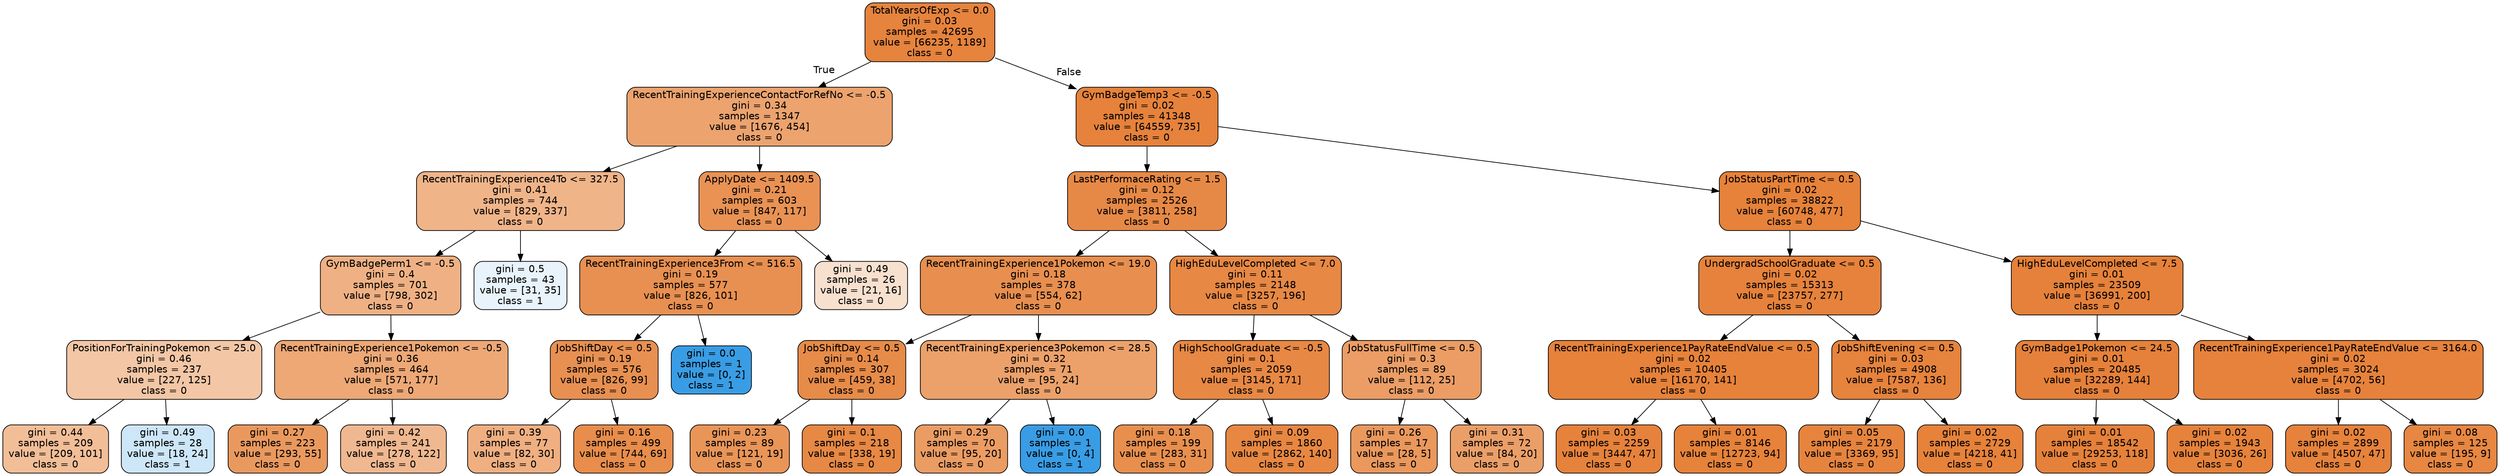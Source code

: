 digraph Tree {
node [shape=box, style="filled, rounded", color="black", fontname=helvetica] ;
edge [fontname=helvetica] ;
0 [label="TotalYearsOfExp <= 0.0\ngini = 0.03\nsamples = 42695\nvalue = [66235, 1189]\nclass = 0", fillcolor="#e58139fa"] ;
1 [label="RecentTrainingExperienceContactForRefNo <= -0.5\ngini = 0.34\nsamples = 1347\nvalue = [1676, 454]\nclass = 0", fillcolor="#e58139ba"] ;
0 -> 1 [labeldistance=2.5, labelangle=45, headlabel="True"] ;
2 [label="RecentTrainingExperience4To <= 327.5\ngini = 0.41\nsamples = 744\nvalue = [829, 337]\nclass = 0", fillcolor="#e5813997"] ;
1 -> 2 ;
3 [label="GymBadgePerm1 <= -0.5\ngini = 0.4\nsamples = 701\nvalue = [798, 302]\nclass = 0", fillcolor="#e581399e"] ;
2 -> 3 ;
4 [label="PositionForTrainingPokemon <= 25.0\ngini = 0.46\nsamples = 237\nvalue = [227, 125]\nclass = 0", fillcolor="#e5813973"] ;
3 -> 4 ;
5 [label="gini = 0.44\nsamples = 209\nvalue = [209, 101]\nclass = 0", fillcolor="#e5813984"] ;
4 -> 5 ;
6 [label="gini = 0.49\nsamples = 28\nvalue = [18, 24]\nclass = 1", fillcolor="#399de540"] ;
4 -> 6 ;
7 [label="RecentTrainingExperience1Pokemon <= -0.5\ngini = 0.36\nsamples = 464\nvalue = [571, 177]\nclass = 0", fillcolor="#e58139b0"] ;
3 -> 7 ;
8 [label="gini = 0.27\nsamples = 223\nvalue = [293, 55]\nclass = 0", fillcolor="#e58139cf"] ;
7 -> 8 ;
9 [label="gini = 0.42\nsamples = 241\nvalue = [278, 122]\nclass = 0", fillcolor="#e581398f"] ;
7 -> 9 ;
10 [label="gini = 0.5\nsamples = 43\nvalue = [31, 35]\nclass = 1", fillcolor="#399de51d"] ;
2 -> 10 ;
11 [label="ApplyDate <= 1409.5\ngini = 0.21\nsamples = 603\nvalue = [847, 117]\nclass = 0", fillcolor="#e58139dc"] ;
1 -> 11 ;
12 [label="RecentTrainingExperience3From <= 516.5\ngini = 0.19\nsamples = 577\nvalue = [826, 101]\nclass = 0", fillcolor="#e58139e0"] ;
11 -> 12 ;
13 [label="JobShiftDay <= 0.5\ngini = 0.19\nsamples = 576\nvalue = [826, 99]\nclass = 0", fillcolor="#e58139e0"] ;
12 -> 13 ;
14 [label="gini = 0.39\nsamples = 77\nvalue = [82, 30]\nclass = 0", fillcolor="#e58139a2"] ;
13 -> 14 ;
15 [label="gini = 0.16\nsamples = 499\nvalue = [744, 69]\nclass = 0", fillcolor="#e58139e7"] ;
13 -> 15 ;
16 [label="gini = 0.0\nsamples = 1\nvalue = [0, 2]\nclass = 1", fillcolor="#399de5ff"] ;
12 -> 16 ;
17 [label="gini = 0.49\nsamples = 26\nvalue = [21, 16]\nclass = 0", fillcolor="#e581393d"] ;
11 -> 17 ;
18 [label="GymBadgeTemp3 <= -0.5\ngini = 0.02\nsamples = 41348\nvalue = [64559, 735]\nclass = 0", fillcolor="#e58139fc"] ;
0 -> 18 [labeldistance=2.5, labelangle=-45, headlabel="False"] ;
19 [label="LastPerformaceRating <= 1.5\ngini = 0.12\nsamples = 2526\nvalue = [3811, 258]\nclass = 0", fillcolor="#e58139ee"] ;
18 -> 19 ;
20 [label="RecentTrainingExperience1Pokemon <= 19.0\ngini = 0.18\nsamples = 378\nvalue = [554, 62]\nclass = 0", fillcolor="#e58139e2"] ;
19 -> 20 ;
21 [label="JobShiftDay <= 0.5\ngini = 0.14\nsamples = 307\nvalue = [459, 38]\nclass = 0", fillcolor="#e58139ea"] ;
20 -> 21 ;
22 [label="gini = 0.23\nsamples = 89\nvalue = [121, 19]\nclass = 0", fillcolor="#e58139d7"] ;
21 -> 22 ;
23 [label="gini = 0.1\nsamples = 218\nvalue = [338, 19]\nclass = 0", fillcolor="#e58139f1"] ;
21 -> 23 ;
24 [label="RecentTrainingExperience3Pokemon <= 28.5\ngini = 0.32\nsamples = 71\nvalue = [95, 24]\nclass = 0", fillcolor="#e58139bf"] ;
20 -> 24 ;
25 [label="gini = 0.29\nsamples = 70\nvalue = [95, 20]\nclass = 0", fillcolor="#e58139c9"] ;
24 -> 25 ;
26 [label="gini = 0.0\nsamples = 1\nvalue = [0, 4]\nclass = 1", fillcolor="#399de5ff"] ;
24 -> 26 ;
27 [label="HighEduLevelCompleted <= 7.0\ngini = 0.11\nsamples = 2148\nvalue = [3257, 196]\nclass = 0", fillcolor="#e58139f0"] ;
19 -> 27 ;
28 [label="HighSchoolGraduate <= -0.5\ngini = 0.1\nsamples = 2059\nvalue = [3145, 171]\nclass = 0", fillcolor="#e58139f1"] ;
27 -> 28 ;
29 [label="gini = 0.18\nsamples = 199\nvalue = [283, 31]\nclass = 0", fillcolor="#e58139e3"] ;
28 -> 29 ;
30 [label="gini = 0.09\nsamples = 1860\nvalue = [2862, 140]\nclass = 0", fillcolor="#e58139f3"] ;
28 -> 30 ;
31 [label="JobStatusFullTime <= 0.5\ngini = 0.3\nsamples = 89\nvalue = [112, 25]\nclass = 0", fillcolor="#e58139c6"] ;
27 -> 31 ;
32 [label="gini = 0.26\nsamples = 17\nvalue = [28, 5]\nclass = 0", fillcolor="#e58139d1"] ;
31 -> 32 ;
33 [label="gini = 0.31\nsamples = 72\nvalue = [84, 20]\nclass = 0", fillcolor="#e58139c2"] ;
31 -> 33 ;
34 [label="JobStatusPartTime <= 0.5\ngini = 0.02\nsamples = 38822\nvalue = [60748, 477]\nclass = 0", fillcolor="#e58139fd"] ;
18 -> 34 ;
35 [label="UndergradSchoolGraduate <= 0.5\ngini = 0.02\nsamples = 15313\nvalue = [23757, 277]\nclass = 0", fillcolor="#e58139fc"] ;
34 -> 35 ;
36 [label="RecentTrainingExperience1PayRateEndValue <= 0.5\ngini = 0.02\nsamples = 10405\nvalue = [16170, 141]\nclass = 0", fillcolor="#e58139fd"] ;
35 -> 36 ;
37 [label="gini = 0.03\nsamples = 2259\nvalue = [3447, 47]\nclass = 0", fillcolor="#e58139fc"] ;
36 -> 37 ;
38 [label="gini = 0.01\nsamples = 8146\nvalue = [12723, 94]\nclass = 0", fillcolor="#e58139fd"] ;
36 -> 38 ;
39 [label="JobShiftEvening <= 0.5\ngini = 0.03\nsamples = 4908\nvalue = [7587, 136]\nclass = 0", fillcolor="#e58139fa"] ;
35 -> 39 ;
40 [label="gini = 0.05\nsamples = 2179\nvalue = [3369, 95]\nclass = 0", fillcolor="#e58139f8"] ;
39 -> 40 ;
41 [label="gini = 0.02\nsamples = 2729\nvalue = [4218, 41]\nclass = 0", fillcolor="#e58139fd"] ;
39 -> 41 ;
42 [label="HighEduLevelCompleted <= 7.5\ngini = 0.01\nsamples = 23509\nvalue = [36991, 200]\nclass = 0", fillcolor="#e58139fe"] ;
34 -> 42 ;
43 [label="GymBadge1Pokemon <= 24.5\ngini = 0.01\nsamples = 20485\nvalue = [32289, 144]\nclass = 0", fillcolor="#e58139fe"] ;
42 -> 43 ;
44 [label="gini = 0.01\nsamples = 18542\nvalue = [29253, 118]\nclass = 0", fillcolor="#e58139fe"] ;
43 -> 44 ;
45 [label="gini = 0.02\nsamples = 1943\nvalue = [3036, 26]\nclass = 0", fillcolor="#e58139fd"] ;
43 -> 45 ;
46 [label="RecentTrainingExperience1PayRateEndValue <= 3164.0\ngini = 0.02\nsamples = 3024\nvalue = [4702, 56]\nclass = 0", fillcolor="#e58139fc"] ;
42 -> 46 ;
47 [label="gini = 0.02\nsamples = 2899\nvalue = [4507, 47]\nclass = 0", fillcolor="#e58139fc"] ;
46 -> 47 ;
48 [label="gini = 0.08\nsamples = 125\nvalue = [195, 9]\nclass = 0", fillcolor="#e58139f3"] ;
46 -> 48 ;
}